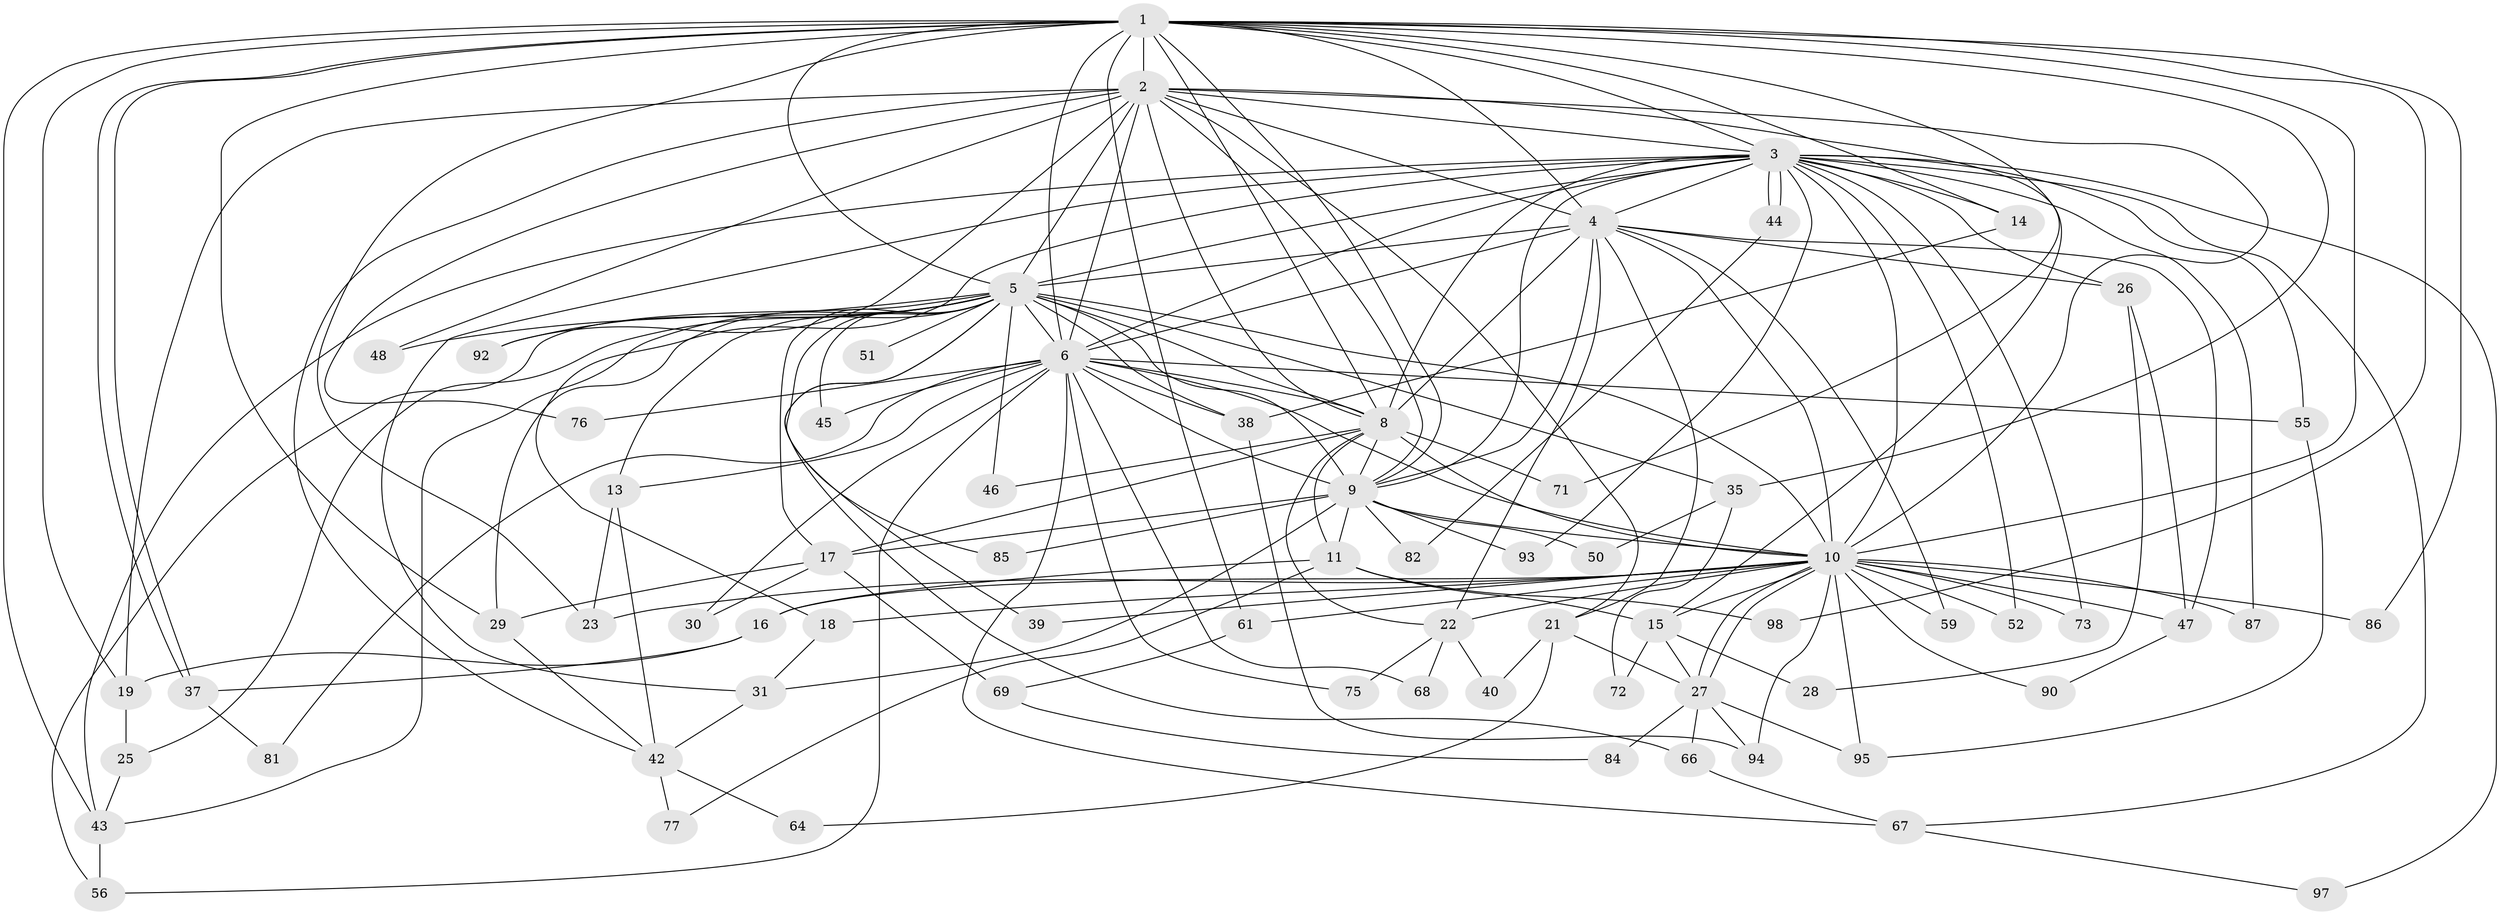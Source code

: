 // Generated by graph-tools (version 1.1) at 2025/51/02/27/25 19:51:49]
// undirected, 70 vertices, 177 edges
graph export_dot {
graph [start="1"]
  node [color=gray90,style=filled];
  1 [super="+83"];
  2 [super="+24"];
  3 [super="+20"];
  4 [super="+36"];
  5 [super="+7"];
  6 [super="+78"];
  8 [super="+12"];
  9 [super="+33"];
  10 [super="+57"];
  11;
  13;
  14;
  15 [super="+49"];
  16 [super="+34"];
  17 [super="+89"];
  18;
  19;
  21 [super="+32"];
  22 [super="+60"];
  23 [super="+41"];
  25 [super="+53"];
  26 [super="+70"];
  27 [super="+79"];
  28;
  29 [super="+74"];
  30 [super="+65"];
  31 [super="+58"];
  35;
  37 [super="+80"];
  38 [super="+63"];
  39;
  40;
  42 [super="+62"];
  43 [super="+91"];
  44;
  45;
  46;
  47 [super="+54"];
  48;
  50;
  51;
  52;
  55;
  56;
  59;
  61;
  64;
  66;
  67 [super="+88"];
  68;
  69;
  71;
  72;
  73;
  75;
  76;
  77;
  81;
  82;
  84;
  85;
  86;
  87;
  90;
  92;
  93;
  94 [super="+96"];
  95 [super="+99"];
  97;
  98;
  1 -- 2;
  1 -- 3;
  1 -- 4;
  1 -- 5 [weight=2];
  1 -- 6;
  1 -- 8;
  1 -- 9;
  1 -- 10;
  1 -- 14;
  1 -- 19;
  1 -- 23;
  1 -- 35;
  1 -- 37;
  1 -- 37;
  1 -- 61;
  1 -- 71;
  1 -- 86;
  1 -- 98;
  1 -- 29;
  1 -- 43;
  2 -- 3;
  2 -- 4;
  2 -- 5 [weight=2];
  2 -- 6 [weight=2];
  2 -- 8;
  2 -- 9;
  2 -- 10;
  2 -- 15;
  2 -- 19;
  2 -- 21;
  2 -- 48;
  2 -- 92;
  2 -- 42;
  2 -- 76;
  3 -- 4;
  3 -- 5 [weight=2];
  3 -- 6;
  3 -- 8;
  3 -- 9;
  3 -- 10 [weight=2];
  3 -- 14;
  3 -- 18;
  3 -- 26;
  3 -- 31;
  3 -- 43;
  3 -- 44;
  3 -- 44;
  3 -- 52;
  3 -- 55;
  3 -- 67;
  3 -- 73;
  3 -- 87;
  3 -- 93;
  3 -- 97;
  4 -- 5 [weight=3];
  4 -- 6;
  4 -- 8;
  4 -- 9;
  4 -- 10;
  4 -- 21;
  4 -- 22;
  4 -- 26;
  4 -- 59;
  4 -- 47;
  5 -- 6 [weight=2];
  5 -- 8 [weight=2];
  5 -- 9 [weight=3];
  5 -- 10 [weight=3];
  5 -- 13;
  5 -- 17;
  5 -- 25;
  5 -- 35;
  5 -- 38;
  5 -- 39;
  5 -- 46;
  5 -- 51 [weight=2];
  5 -- 56;
  5 -- 66;
  5 -- 85;
  5 -- 92;
  5 -- 29;
  5 -- 43;
  5 -- 45;
  5 -- 48;
  6 -- 8;
  6 -- 9;
  6 -- 10;
  6 -- 13;
  6 -- 30 [weight=2];
  6 -- 45;
  6 -- 55;
  6 -- 68;
  6 -- 75;
  6 -- 76;
  6 -- 81;
  6 -- 56;
  6 -- 67;
  6 -- 38;
  8 -- 9 [weight=2];
  8 -- 10;
  8 -- 11;
  8 -- 17;
  8 -- 22;
  8 -- 46;
  8 -- 71;
  9 -- 10;
  9 -- 11;
  9 -- 31;
  9 -- 82;
  9 -- 85;
  9 -- 50;
  9 -- 93;
  9 -- 17;
  10 -- 16;
  10 -- 18;
  10 -- 27;
  10 -- 27;
  10 -- 39;
  10 -- 47;
  10 -- 52;
  10 -- 59;
  10 -- 61;
  10 -- 73;
  10 -- 86;
  10 -- 90;
  10 -- 94;
  10 -- 87;
  10 -- 15;
  10 -- 95;
  10 -- 22;
  10 -- 23;
  11 -- 15;
  11 -- 16;
  11 -- 77;
  11 -- 98;
  13 -- 23;
  13 -- 42;
  14 -- 38;
  15 -- 28;
  15 -- 72;
  15 -- 27;
  16 -- 37;
  16 -- 19;
  17 -- 29;
  17 -- 30;
  17 -- 69;
  18 -- 31;
  19 -- 25;
  21 -- 40;
  21 -- 64;
  21 -- 27;
  22 -- 40;
  22 -- 75;
  22 -- 68;
  25 -- 43;
  26 -- 28;
  26 -- 47;
  27 -- 66;
  27 -- 84;
  27 -- 95;
  27 -- 94;
  29 -- 42;
  31 -- 42;
  35 -- 50;
  35 -- 72;
  37 -- 81;
  38 -- 94;
  42 -- 77;
  42 -- 64;
  43 -- 56;
  44 -- 82;
  47 -- 90;
  55 -- 95;
  61 -- 69;
  66 -- 67;
  67 -- 97;
  69 -- 84;
}
